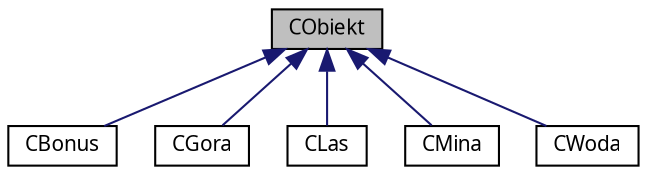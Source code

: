 digraph G
{
  edge [fontname="FreeSans.ttf",fontsize=10,labelfontname="FreeSans.ttf",labelfontsize=10];
  node [fontname="FreeSans.ttf",fontsize=10,shape=record];
  Node1 [label="CObiekt",height=0.2,width=0.4,color="black", fillcolor="grey75", style="filled" fontcolor="black"];
  Node1 -> Node2 [dir=back,color="midnightblue",fontsize=10,style="solid",fontname="FreeSans.ttf"];
  Node2 [label="CBonus",height=0.2,width=0.4,color="black", fillcolor="white", style="filled",URL="$class_c_bonus.html",tooltip="klasa dziedziczna klasy CObiekt, definiuje funkcje dla bonusow"];
  Node1 -> Node3 [dir=back,color="midnightblue",fontsize=10,style="solid",fontname="FreeSans.ttf"];
  Node3 [label="CGora",height=0.2,width=0.4,color="black", fillcolor="white", style="filled",URL="$class_c_gora.html",tooltip="klasa dziedziczna klasy CObiekt, definiuje funkcje dla Gor"];
  Node1 -> Node4 [dir=back,color="midnightblue",fontsize=10,style="solid",fontname="FreeSans.ttf"];
  Node4 [label="CLas",height=0.2,width=0.4,color="black", fillcolor="white", style="filled",URL="$class_c_las.html",tooltip="klasa dziedziczna klasy CObiekt, definiuje funkcje dla Drzew"];
  Node1 -> Node5 [dir=back,color="midnightblue",fontsize=10,style="solid",fontname="FreeSans.ttf"];
  Node5 [label="CMina",height=0.2,width=0.4,color="black", fillcolor="white", style="filled",URL="$class_c_mina.html",tooltip="klasa dziedziczna klasy CObiekt, definiuje funkcje dla Min"];
  Node1 -> Node6 [dir=back,color="midnightblue",fontsize=10,style="solid",fontname="FreeSans.ttf"];
  Node6 [label="CWoda",height=0.2,width=0.4,color="black", fillcolor="white", style="filled",URL="$class_c_woda.html",tooltip="klasa dziedziczna klasy CObiekt, definiuje funkcje dla Wody"];
}
